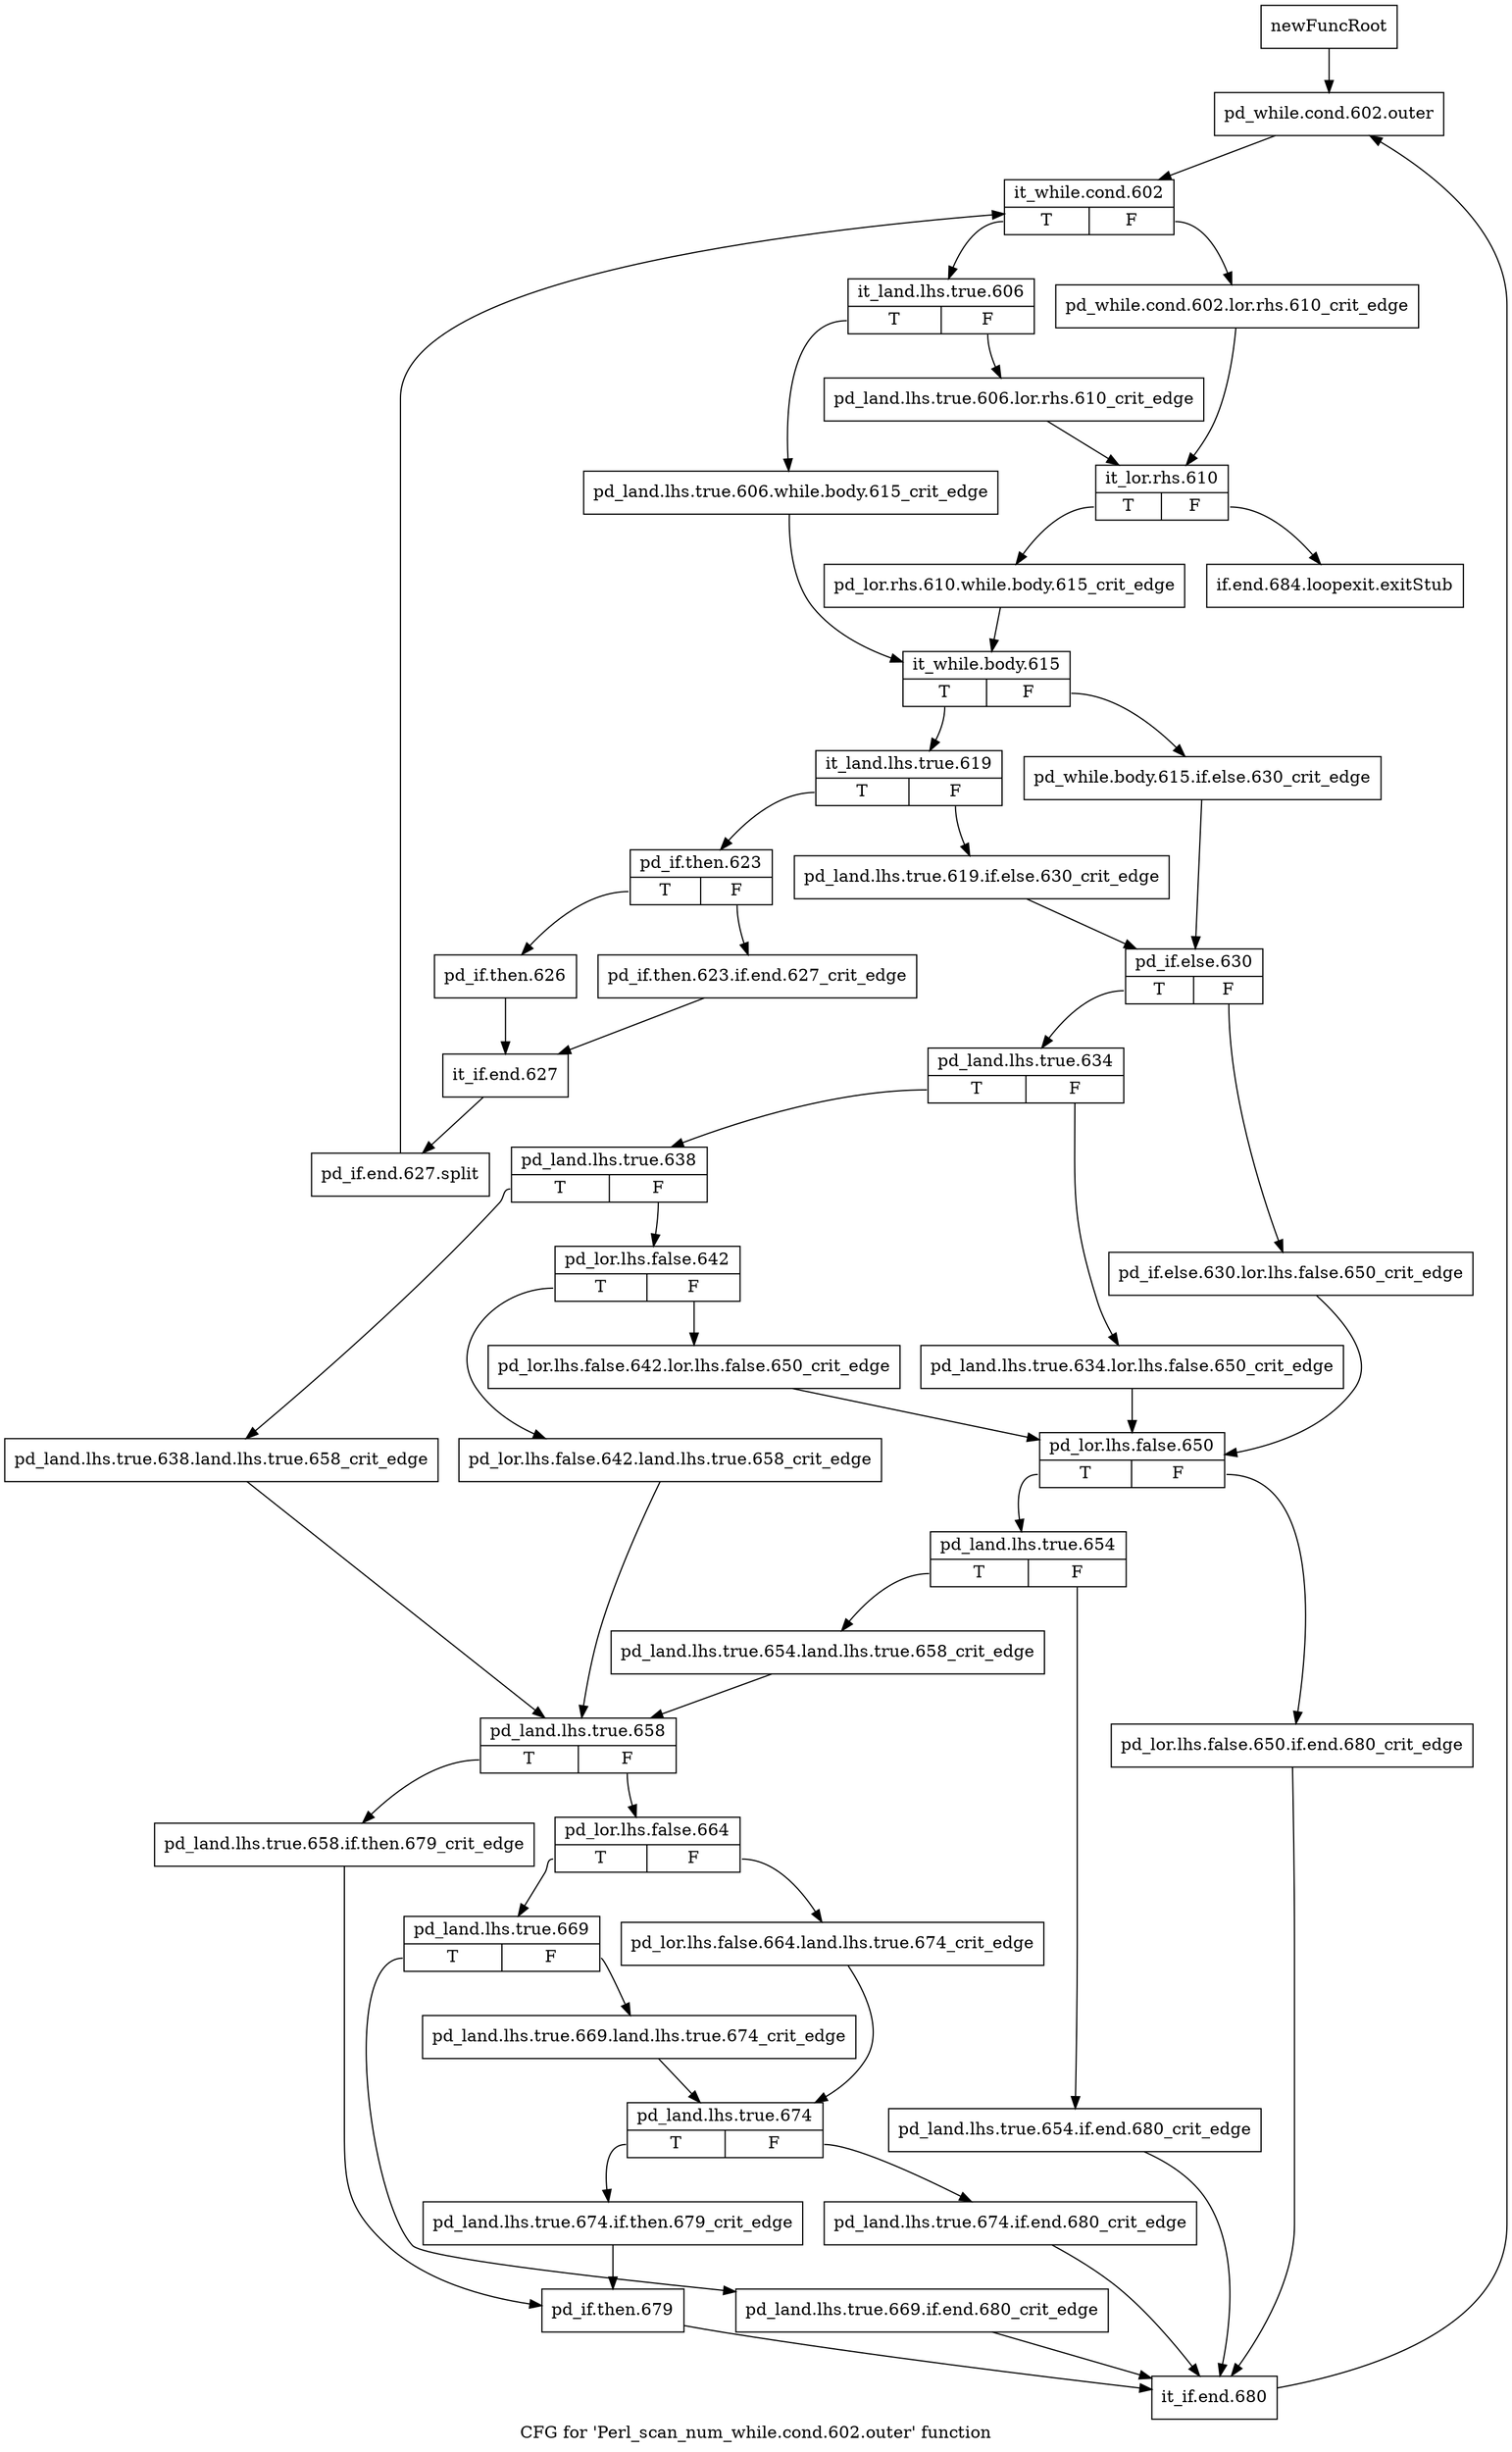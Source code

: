 digraph "CFG for 'Perl_scan_num_while.cond.602.outer' function" {
	label="CFG for 'Perl_scan_num_while.cond.602.outer' function";

	Node0x5596da0 [shape=record,label="{newFuncRoot}"];
	Node0x5596da0 -> Node0x5596e40;
	Node0x5596df0 [shape=record,label="{if.end.684.loopexit.exitStub}"];
	Node0x5596e40 [shape=record,label="{pd_while.cond.602.outer}"];
	Node0x5596e40 -> Node0x5596e90;
	Node0x5596e90 [shape=record,label="{it_while.cond.602|{<s0>T|<s1>F}}"];
	Node0x5596e90:s0 -> Node0x5686bc0;
	Node0x5596e90:s1 -> Node0x5686b70;
	Node0x5686b70 [shape=record,label="{pd_while.cond.602.lor.rhs.610_crit_edge}"];
	Node0x5686b70 -> Node0x5686c60;
	Node0x5686bc0 [shape=record,label="{it_land.lhs.true.606|{<s0>T|<s1>F}}"];
	Node0x5686bc0:s0 -> Node0x5686d00;
	Node0x5686bc0:s1 -> Node0x5686c10;
	Node0x5686c10 [shape=record,label="{pd_land.lhs.true.606.lor.rhs.610_crit_edge}"];
	Node0x5686c10 -> Node0x5686c60;
	Node0x5686c60 [shape=record,label="{it_lor.rhs.610|{<s0>T|<s1>F}}"];
	Node0x5686c60:s0 -> Node0x5686cb0;
	Node0x5686c60:s1 -> Node0x5596df0;
	Node0x5686cb0 [shape=record,label="{pd_lor.rhs.610.while.body.615_crit_edge}"];
	Node0x5686cb0 -> Node0x5686d50;
	Node0x5686d00 [shape=record,label="{pd_land.lhs.true.606.while.body.615_crit_edge}"];
	Node0x5686d00 -> Node0x5686d50;
	Node0x5686d50 [shape=record,label="{it_while.body.615|{<s0>T|<s1>F}}"];
	Node0x5686d50:s0 -> Node0x5686df0;
	Node0x5686d50:s1 -> Node0x5686da0;
	Node0x5686da0 [shape=record,label="{pd_while.body.615.if.else.630_crit_edge}"];
	Node0x5686da0 -> Node0x5686e90;
	Node0x5686df0 [shape=record,label="{it_land.lhs.true.619|{<s0>T|<s1>F}}"];
	Node0x5686df0:s0 -> Node0x56876b0;
	Node0x5686df0:s1 -> Node0x5686e40;
	Node0x5686e40 [shape=record,label="{pd_land.lhs.true.619.if.else.630_crit_edge}"];
	Node0x5686e40 -> Node0x5686e90;
	Node0x5686e90 [shape=record,label="{pd_if.else.630|{<s0>T|<s1>F}}"];
	Node0x5686e90:s0 -> Node0x5686f30;
	Node0x5686e90:s1 -> Node0x5686ee0;
	Node0x5686ee0 [shape=record,label="{pd_if.else.630.lor.lhs.false.650_crit_edge}"];
	Node0x5686ee0 -> Node0x56870c0;
	Node0x5686f30 [shape=record,label="{pd_land.lhs.true.634|{<s0>T|<s1>F}}"];
	Node0x5686f30:s0 -> Node0x5686fd0;
	Node0x5686f30:s1 -> Node0x5686f80;
	Node0x5686f80 [shape=record,label="{pd_land.lhs.true.634.lor.lhs.false.650_crit_edge}"];
	Node0x5686f80 -> Node0x56870c0;
	Node0x5686fd0 [shape=record,label="{pd_land.lhs.true.638|{<s0>T|<s1>F}}"];
	Node0x5686fd0:s0 -> Node0x56872a0;
	Node0x5686fd0:s1 -> Node0x5687020;
	Node0x5687020 [shape=record,label="{pd_lor.lhs.false.642|{<s0>T|<s1>F}}"];
	Node0x5687020:s0 -> Node0x5687250;
	Node0x5687020:s1 -> Node0x5687070;
	Node0x5687070 [shape=record,label="{pd_lor.lhs.false.642.lor.lhs.false.650_crit_edge}"];
	Node0x5687070 -> Node0x56870c0;
	Node0x56870c0 [shape=record,label="{pd_lor.lhs.false.650|{<s0>T|<s1>F}}"];
	Node0x56870c0:s0 -> Node0x5687160;
	Node0x56870c0:s1 -> Node0x5687110;
	Node0x5687110 [shape=record,label="{pd_lor.lhs.false.650.if.end.680_crit_edge}"];
	Node0x5687110 -> Node0x5687660;
	Node0x5687160 [shape=record,label="{pd_land.lhs.true.654|{<s0>T|<s1>F}}"];
	Node0x5687160:s0 -> Node0x5687200;
	Node0x5687160:s1 -> Node0x56871b0;
	Node0x56871b0 [shape=record,label="{pd_land.lhs.true.654.if.end.680_crit_edge}"];
	Node0x56871b0 -> Node0x5687660;
	Node0x5687200 [shape=record,label="{pd_land.lhs.true.654.land.lhs.true.658_crit_edge}"];
	Node0x5687200 -> Node0x56872f0;
	Node0x5687250 [shape=record,label="{pd_lor.lhs.false.642.land.lhs.true.658_crit_edge}"];
	Node0x5687250 -> Node0x56872f0;
	Node0x56872a0 [shape=record,label="{pd_land.lhs.true.638.land.lhs.true.658_crit_edge}"];
	Node0x56872a0 -> Node0x56872f0;
	Node0x56872f0 [shape=record,label="{pd_land.lhs.true.658|{<s0>T|<s1>F}}"];
	Node0x56872f0:s0 -> Node0x56875c0;
	Node0x56872f0:s1 -> Node0x5687340;
	Node0x5687340 [shape=record,label="{pd_lor.lhs.false.664|{<s0>T|<s1>F}}"];
	Node0x5687340:s0 -> Node0x56873e0;
	Node0x5687340:s1 -> Node0x5687390;
	Node0x5687390 [shape=record,label="{pd_lor.lhs.false.664.land.lhs.true.674_crit_edge}"];
	Node0x5687390 -> Node0x5687480;
	Node0x56873e0 [shape=record,label="{pd_land.lhs.true.669|{<s0>T|<s1>F}}"];
	Node0x56873e0:s0 -> Node0x5687570;
	Node0x56873e0:s1 -> Node0x5687430;
	Node0x5687430 [shape=record,label="{pd_land.lhs.true.669.land.lhs.true.674_crit_edge}"];
	Node0x5687430 -> Node0x5687480;
	Node0x5687480 [shape=record,label="{pd_land.lhs.true.674|{<s0>T|<s1>F}}"];
	Node0x5687480:s0 -> Node0x5687520;
	Node0x5687480:s1 -> Node0x56874d0;
	Node0x56874d0 [shape=record,label="{pd_land.lhs.true.674.if.end.680_crit_edge}"];
	Node0x56874d0 -> Node0x5687660;
	Node0x5687520 [shape=record,label="{pd_land.lhs.true.674.if.then.679_crit_edge}"];
	Node0x5687520 -> Node0x5687610;
	Node0x5687570 [shape=record,label="{pd_land.lhs.true.669.if.end.680_crit_edge}"];
	Node0x5687570 -> Node0x5687660;
	Node0x56875c0 [shape=record,label="{pd_land.lhs.true.658.if.then.679_crit_edge}"];
	Node0x56875c0 -> Node0x5687610;
	Node0x5687610 [shape=record,label="{pd_if.then.679}"];
	Node0x5687610 -> Node0x5687660;
	Node0x5687660 [shape=record,label="{it_if.end.680}"];
	Node0x5687660 -> Node0x5596e40;
	Node0x56876b0 [shape=record,label="{pd_if.then.623|{<s0>T|<s1>F}}"];
	Node0x56876b0:s0 -> Node0x5687750;
	Node0x56876b0:s1 -> Node0x5687700;
	Node0x5687700 [shape=record,label="{pd_if.then.623.if.end.627_crit_edge}"];
	Node0x5687700 -> Node0x56877a0;
	Node0x5687750 [shape=record,label="{pd_if.then.626}"];
	Node0x5687750 -> Node0x56877a0;
	Node0x56877a0 [shape=record,label="{it_if.end.627}"];
	Node0x56877a0 -> Node0x6da28e0;
	Node0x6da28e0 [shape=record,label="{pd_if.end.627.split}"];
	Node0x6da28e0 -> Node0x5596e90;
}
